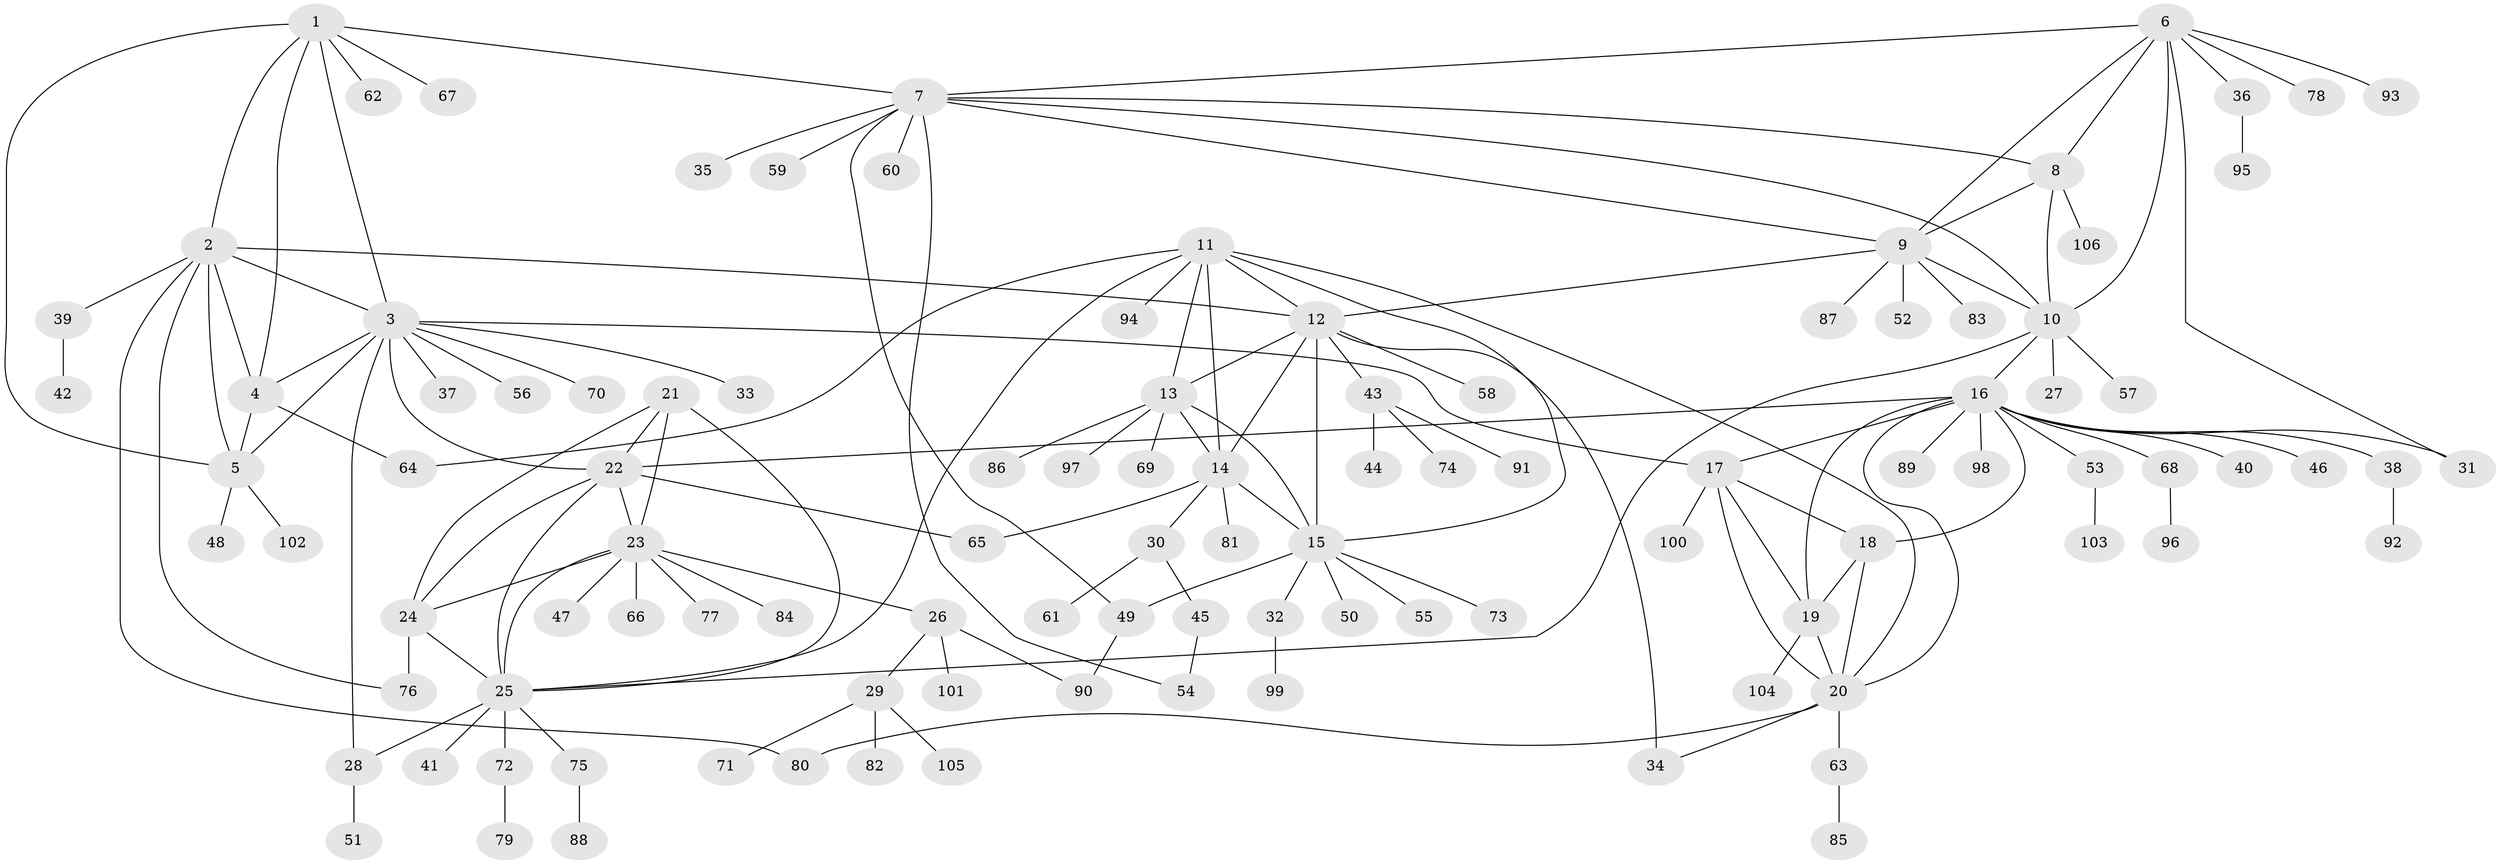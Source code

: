 // Generated by graph-tools (version 1.1) at 2025/37/03/09/25 02:37:20]
// undirected, 106 vertices, 151 edges
graph export_dot {
graph [start="1"]
  node [color=gray90,style=filled];
  1;
  2;
  3;
  4;
  5;
  6;
  7;
  8;
  9;
  10;
  11;
  12;
  13;
  14;
  15;
  16;
  17;
  18;
  19;
  20;
  21;
  22;
  23;
  24;
  25;
  26;
  27;
  28;
  29;
  30;
  31;
  32;
  33;
  34;
  35;
  36;
  37;
  38;
  39;
  40;
  41;
  42;
  43;
  44;
  45;
  46;
  47;
  48;
  49;
  50;
  51;
  52;
  53;
  54;
  55;
  56;
  57;
  58;
  59;
  60;
  61;
  62;
  63;
  64;
  65;
  66;
  67;
  68;
  69;
  70;
  71;
  72;
  73;
  74;
  75;
  76;
  77;
  78;
  79;
  80;
  81;
  82;
  83;
  84;
  85;
  86;
  87;
  88;
  89;
  90;
  91;
  92;
  93;
  94;
  95;
  96;
  97;
  98;
  99;
  100;
  101;
  102;
  103;
  104;
  105;
  106;
  1 -- 2;
  1 -- 3;
  1 -- 4;
  1 -- 5;
  1 -- 7;
  1 -- 62;
  1 -- 67;
  2 -- 3;
  2 -- 4;
  2 -- 5;
  2 -- 12;
  2 -- 39;
  2 -- 76;
  2 -- 80;
  3 -- 4;
  3 -- 5;
  3 -- 17;
  3 -- 22;
  3 -- 28;
  3 -- 33;
  3 -- 37;
  3 -- 56;
  3 -- 70;
  4 -- 5;
  4 -- 64;
  5 -- 48;
  5 -- 102;
  6 -- 7;
  6 -- 8;
  6 -- 9;
  6 -- 10;
  6 -- 31;
  6 -- 36;
  6 -- 78;
  6 -- 93;
  7 -- 8;
  7 -- 9;
  7 -- 10;
  7 -- 35;
  7 -- 49;
  7 -- 54;
  7 -- 59;
  7 -- 60;
  8 -- 9;
  8 -- 10;
  8 -- 106;
  9 -- 10;
  9 -- 12;
  9 -- 52;
  9 -- 83;
  9 -- 87;
  10 -- 16;
  10 -- 25;
  10 -- 27;
  10 -- 57;
  11 -- 12;
  11 -- 13;
  11 -- 14;
  11 -- 15;
  11 -- 20;
  11 -- 25;
  11 -- 64;
  11 -- 94;
  12 -- 13;
  12 -- 14;
  12 -- 15;
  12 -- 34;
  12 -- 43;
  12 -- 58;
  13 -- 14;
  13 -- 15;
  13 -- 69;
  13 -- 86;
  13 -- 97;
  14 -- 15;
  14 -- 30;
  14 -- 65;
  14 -- 81;
  15 -- 32;
  15 -- 49;
  15 -- 50;
  15 -- 55;
  15 -- 73;
  16 -- 17;
  16 -- 18;
  16 -- 19;
  16 -- 20;
  16 -- 22;
  16 -- 31;
  16 -- 38;
  16 -- 40;
  16 -- 46;
  16 -- 53;
  16 -- 68;
  16 -- 89;
  16 -- 98;
  17 -- 18;
  17 -- 19;
  17 -- 20;
  17 -- 100;
  18 -- 19;
  18 -- 20;
  19 -- 20;
  19 -- 104;
  20 -- 34;
  20 -- 63;
  20 -- 80;
  21 -- 22;
  21 -- 23;
  21 -- 24;
  21 -- 25;
  22 -- 23;
  22 -- 24;
  22 -- 25;
  22 -- 65;
  23 -- 24;
  23 -- 25;
  23 -- 26;
  23 -- 47;
  23 -- 66;
  23 -- 77;
  23 -- 84;
  24 -- 25;
  24 -- 76;
  25 -- 28;
  25 -- 41;
  25 -- 72;
  25 -- 75;
  26 -- 29;
  26 -- 90;
  26 -- 101;
  28 -- 51;
  29 -- 71;
  29 -- 82;
  29 -- 105;
  30 -- 45;
  30 -- 61;
  32 -- 99;
  36 -- 95;
  38 -- 92;
  39 -- 42;
  43 -- 44;
  43 -- 74;
  43 -- 91;
  45 -- 54;
  49 -- 90;
  53 -- 103;
  63 -- 85;
  68 -- 96;
  72 -- 79;
  75 -- 88;
}
